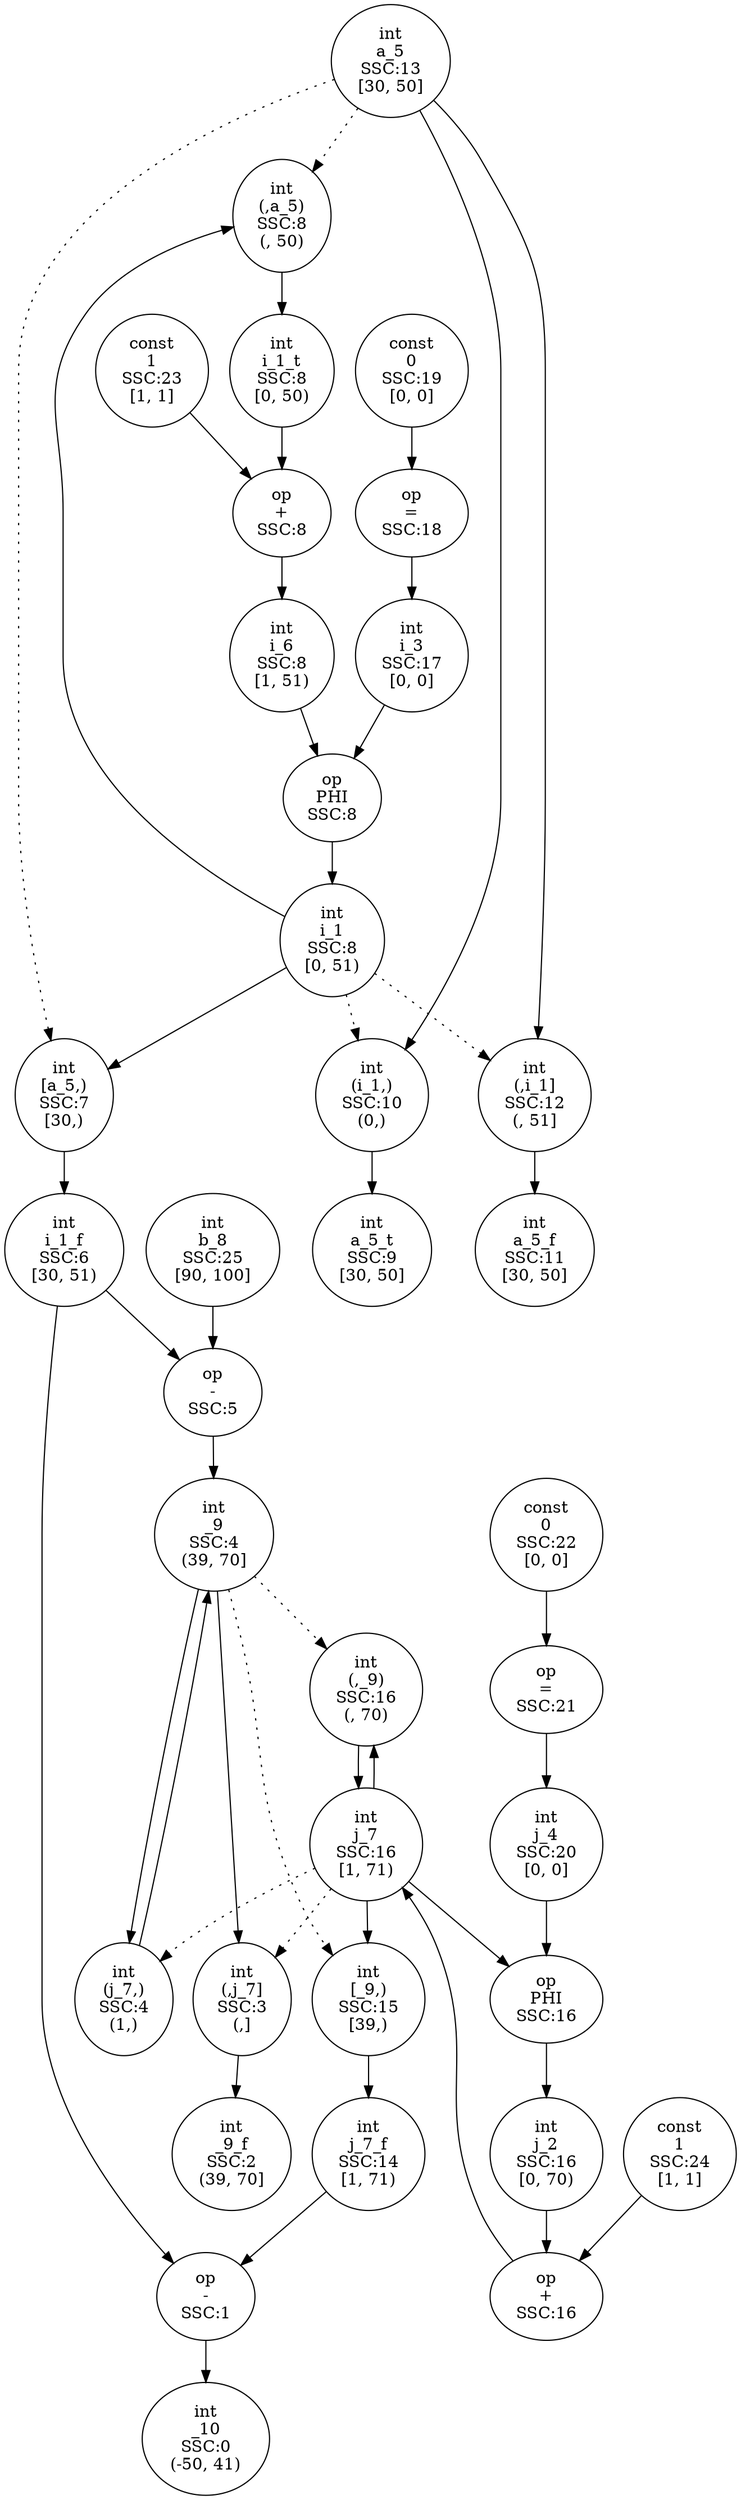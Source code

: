 digraph CFG {
	0 [label="int
(,a_5)
SSC:8
(, 50)"]
	1 [label="int
[a_5,)
SSC:7
[30,)"]
	2 [label="int
(i_1,)
SSC:10
(0,)"]
	3 [label="int
(,i_1]
SSC:12
(, 51]"]
	4 [label="int
a_5
SSC:13
[30, 50]"]
	5 [label="int
a_5_t
SSC:9
[30, 50]"]
	6 [label="int
a_5_f
SSC:11
[30, 50]"]
	7 [label="int
i_1
SSC:8
[0, 51)"]
	8 [label="int
i_1_t
SSC:8
[0, 50)"]
	9 [label="int
i_1_f
SSC:6
[30, 51)"]
	10 [label="int
(j_7,)
SSC:4
(1,)"]
	11 [label="int
(,j_7]
SSC:3
(,]"]
	12 [label="int
(,_9)
SSC:16
(, 70)"]
	13 [label="int
[_9,)
SSC:15
[39,)"]
	14 [label="int
j_7
SSC:16
[1, 71)"]
	15 [label="int
j_7_f
SSC:14
[1, 71)"]
	16 [label="int
_9
SSC:4
(39, 70]"]
	17 [label="int
_9_f
SSC:2
(39, 70]"]
	18 [label="int
i_3
SSC:17
[0, 0]"]
	19 [label="op
=
SSC:18"]
	20 [label="const
0
SSC:19
[0, 0]"]
	21 [label="int
j_4
SSC:20
[0, 0]"]
	22 [label="op
=
SSC:21"]
	23 [label="const
0
SSC:22
[0, 0]"]
	24 [label="int
i_6
SSC:8
[1, 51)"]
	25 [label="op
+
SSC:8"]
	26 [label="const
1
SSC:23
[1, 1]"]
	27 [label="int
_10
SSC:0
(-50, 41)"]
	28 [label="op
-
SSC:1"]
	29 [label="op
PHI
SSC:8"]
	30 [label="int
j_2
SSC:16
[0, 70)"]
	31 [label="op
PHI
SSC:16"]
	32 [label="op
+
SSC:16"]
	33 [label="const
1
SSC:24
[1, 1]"]
	34 [label="op
-
SSC:5"]
	35 [label="int
b_8
SSC:25
[90, 100]"]
	0 -> 8 [label=""]
	1 -> 9 [label=""]
	2 -> 5 [label=""]
	3 -> 6 [label=""]
	4 -> 2 [label=""]
	4 -> 3 [label=""]
	4 -> 0 [label="" style=dotted]
	4 -> 1 [label="" style=dotted]
	7 -> 0 [label=""]
	7 -> 1 [label=""]
	7 -> 2 [label="" style=dotted]
	7 -> 3 [label="" style=dotted]
	8 -> 25 [label=""]
	9 -> 28 [label=""]
	9 -> 34 [label=""]
	10 -> 16 [label=""]
	11 -> 17 [label=""]
	12 -> 14 [label=""]
	13 -> 15 [label=""]
	14 -> 12 [label=""]
	14 -> 13 [label=""]
	14 -> 31 [label=""]
	14 -> 10 [label="" style=dotted]
	14 -> 11 [label="" style=dotted]
	15 -> 28 [label=""]
	16 -> 10 [label=""]
	16 -> 11 [label=""]
	16 -> 12 [label="" style=dotted]
	16 -> 13 [label="" style=dotted]
	18 -> 29 [label=""]
	19 -> 18 [label=""]
	20 -> 19 [label=""]
	21 -> 31 [label=""]
	22 -> 21 [label=""]
	23 -> 22 [label=""]
	24 -> 29 [label=""]
	25 -> 24 [label=""]
	26 -> 25 [label=""]
	28 -> 27 [label=""]
	29 -> 7 [label=""]
	30 -> 32 [label=""]
	31 -> 30 [label=""]
	32 -> 14 [label=""]
	33 -> 32 [label=""]
	34 -> 16 [label=""]
	35 -> 34 [label=""]
}
